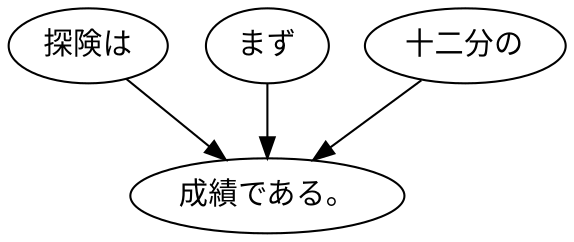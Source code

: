 digraph graph1922 {
	node0 [label="探険は"];
	node1 [label="まず"];
	node2 [label="十二分の"];
	node3 [label="成績である。"];
	node0 -> node3;
	node1 -> node3;
	node2 -> node3;
}
